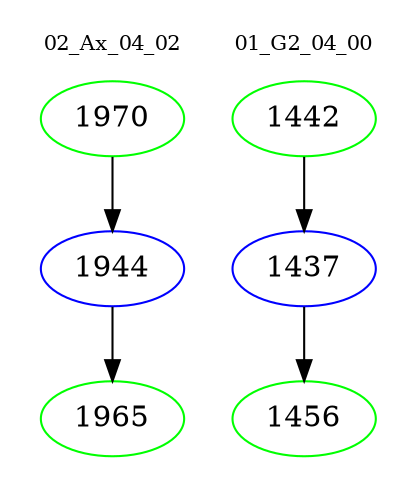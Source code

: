 digraph{
subgraph cluster_0 {
color = white
label = "02_Ax_04_02";
fontsize=10;
T0_1970 [label="1970", color="green"]
T0_1970 -> T0_1944 [color="black"]
T0_1944 [label="1944", color="blue"]
T0_1944 -> T0_1965 [color="black"]
T0_1965 [label="1965", color="green"]
}
subgraph cluster_1 {
color = white
label = "01_G2_04_00";
fontsize=10;
T1_1442 [label="1442", color="green"]
T1_1442 -> T1_1437 [color="black"]
T1_1437 [label="1437", color="blue"]
T1_1437 -> T1_1456 [color="black"]
T1_1456 [label="1456", color="green"]
}
}
